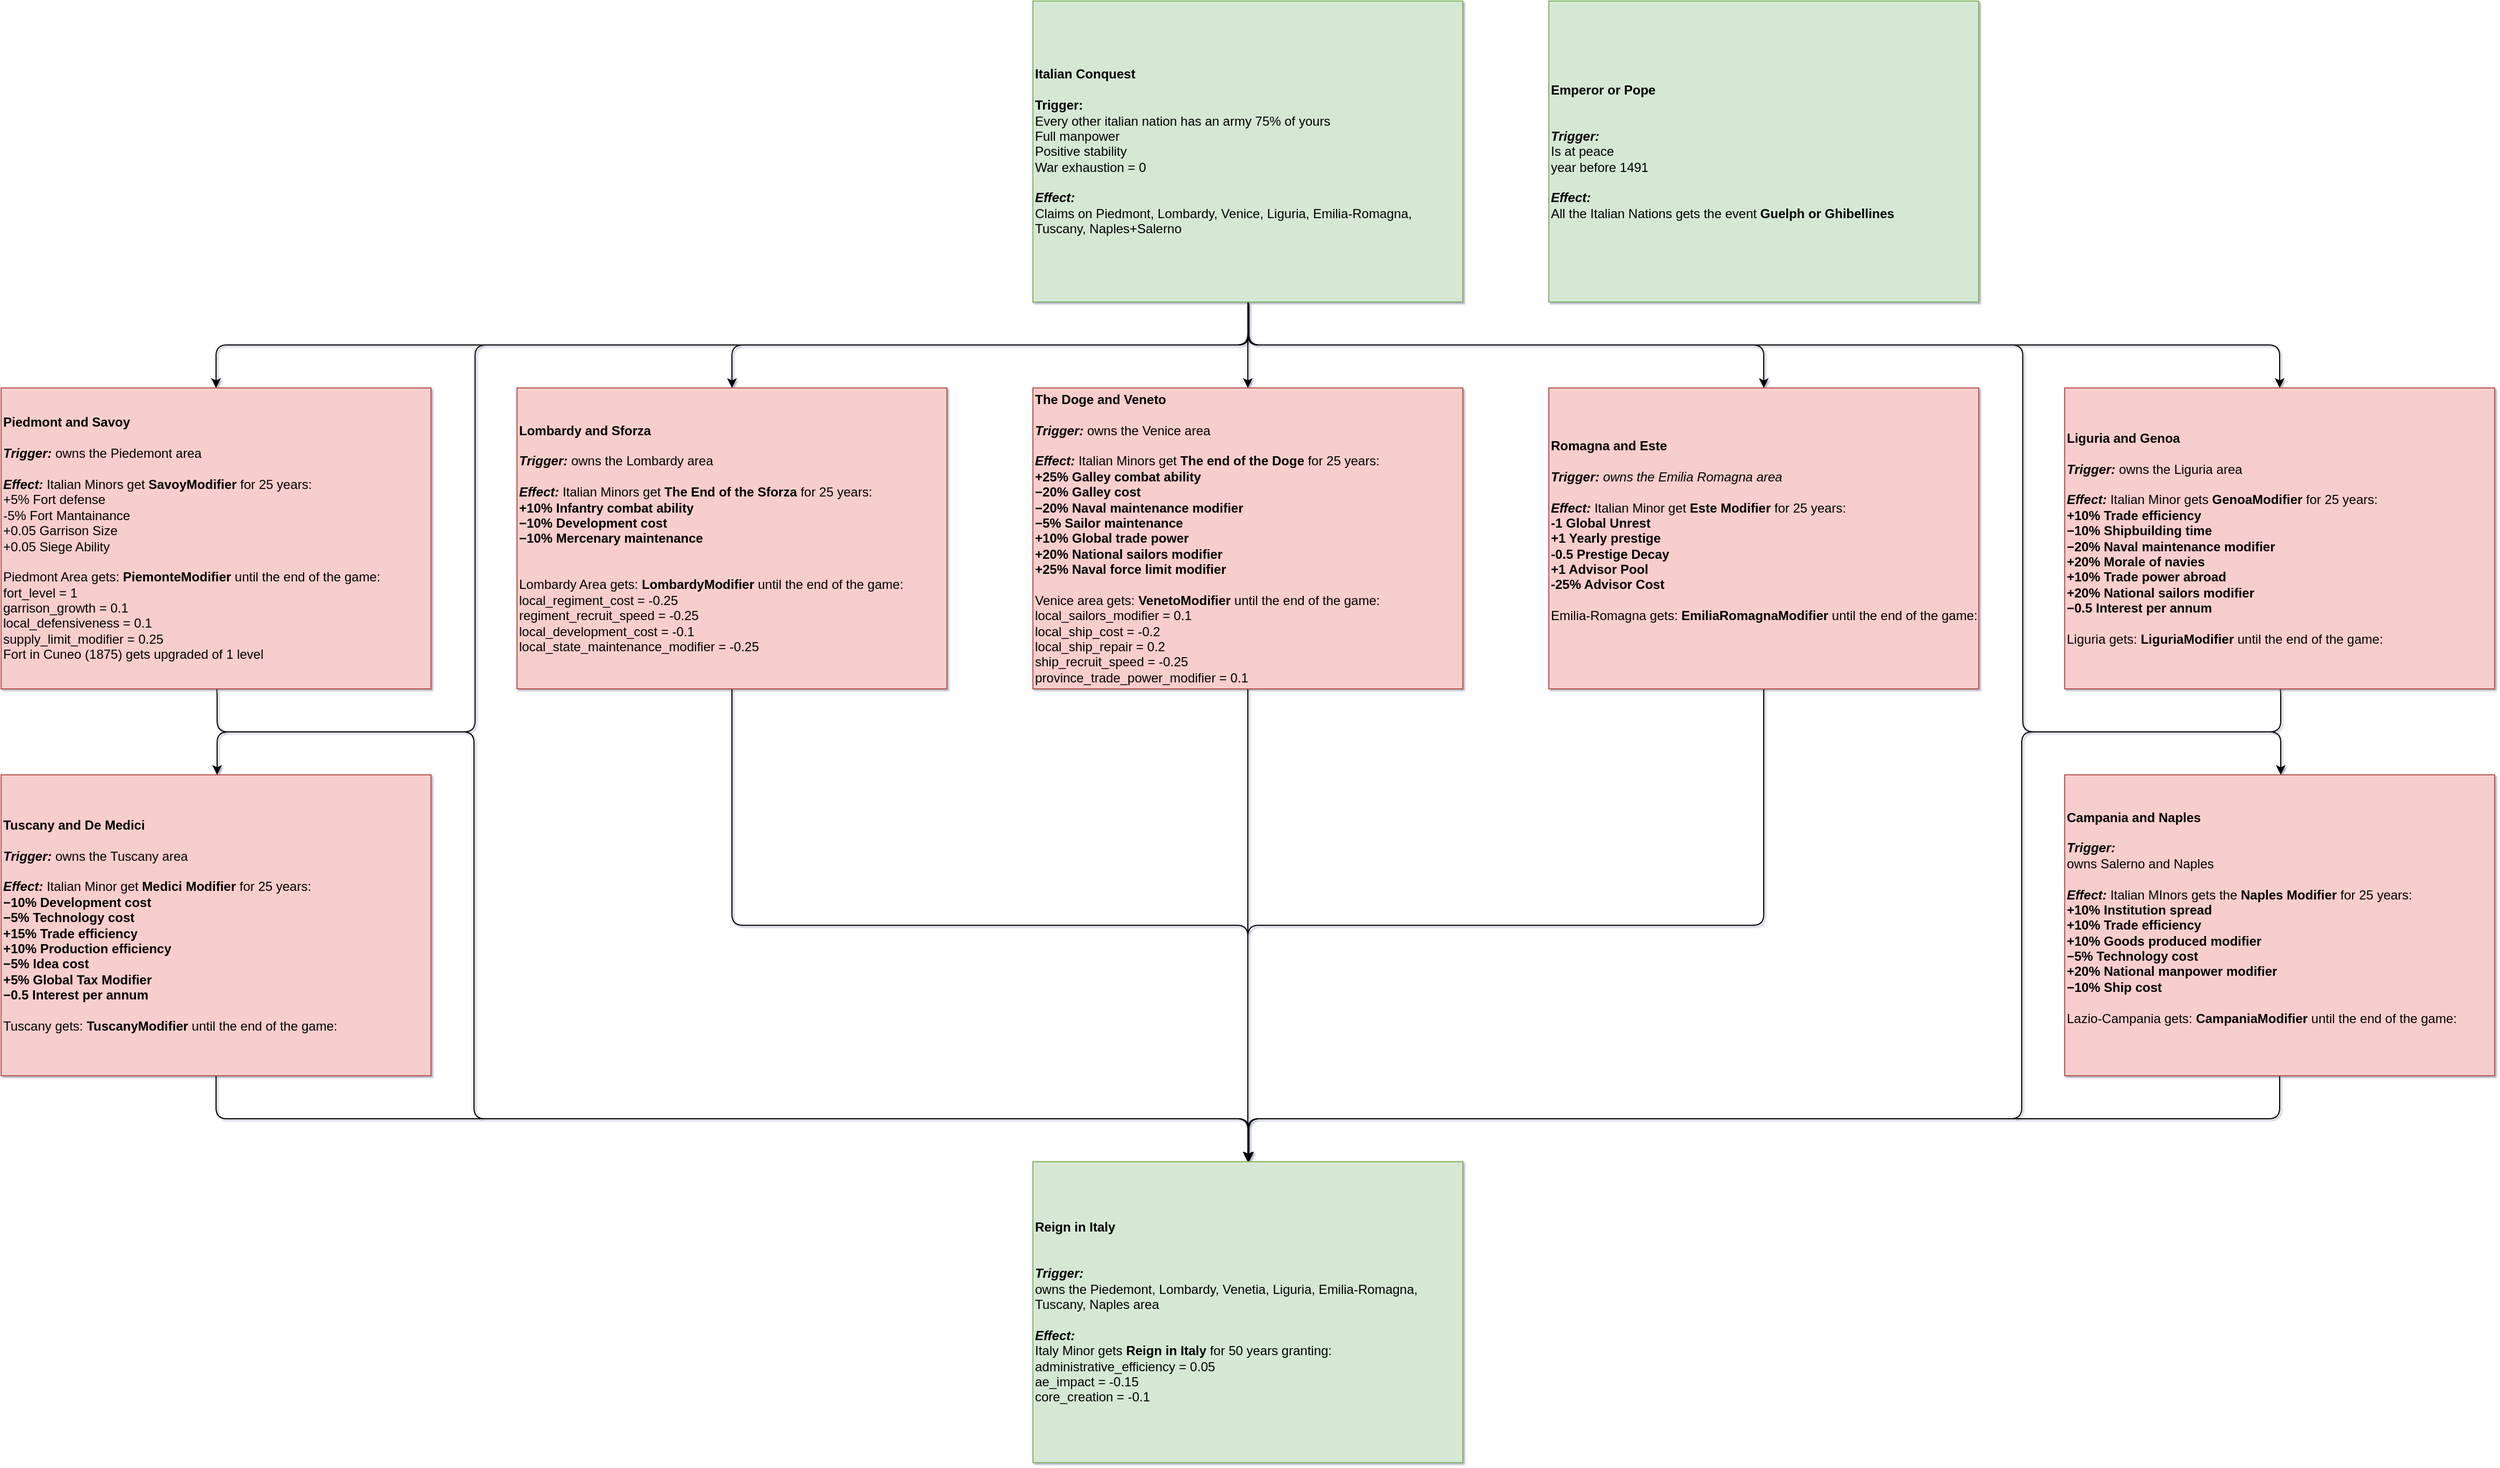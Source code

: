 <mxfile version="12.2.2" type="device" pages="2"><diagram id="kzSDAJDjx9IFy4JvHGh8" name="Missions"><mxGraphModel dx="1656" dy="944" grid="1" gridSize="10" guides="1" tooltips="1" connect="1" arrows="1" fold="1" page="1" pageScale="1" pageWidth="827" pageHeight="1169" math="0" shadow="1"><root><mxCell id="0"/><mxCell id="1" parent="0"/><mxCell id="5ixz_jZ468IJcfCnel48-17" style="edgeStyle=orthogonalEdgeStyle;orthogonalLoop=1;jettySize=auto;html=1;exitX=0.5;exitY=1;exitDx=0;exitDy=0;comic=0;startArrow=none;startFill=0;fillColor=#FF0000;strokeColor=#000000;rounded=1;" parent="1" source="h8s-hCxMcf2PMTDbwtCN-36" target="wZS7Q_uzc3c4S4Pi2nk3-1" edge="1"><mxGeometry relative="1" as="geometry"/></mxCell><mxCell id="h8s-hCxMcf2PMTDbwtCN-36" value="&lt;div style=&quot;font-size: 12px&quot;&gt;&lt;b style=&quot;font-size: 12px&quot;&gt;Lombardy and Sforza&lt;/b&gt;&lt;br style=&quot;font-size: 12px&quot;&gt;&lt;/div&gt;&lt;div style=&quot;font-size: 12px&quot;&gt;&lt;font style=&quot;font-size: 12px&quot;&gt;&lt;div style=&quot;font-size: 12px&quot;&gt;&lt;br&gt;&lt;/div&gt;&lt;/font&gt;&lt;/div&gt;&lt;div style=&quot;font-size: 12px&quot;&gt;&lt;font style=&quot;font-size: 12px&quot;&gt;&lt;b style=&quot;font-size: 12px&quot;&gt;&lt;i style=&quot;font-size: 12px&quot;&gt;Trigger:&amp;nbsp;&lt;/i&gt;&lt;/b&gt;&lt;/font&gt;&lt;span&gt;owns the Lombardy area&lt;/span&gt;&lt;/div&gt;&lt;div style=&quot;font-size: 12px&quot;&gt;&lt;font style=&quot;font-size: 12px&quot;&gt;&lt;br style=&quot;font-size: 12px&quot;&gt;&lt;/font&gt;&lt;/div&gt;&lt;font&gt;&lt;b style=&quot;font-size: 12px&quot;&gt;&lt;i style=&quot;font-size: 12px&quot;&gt;Effect:&amp;nbsp;&lt;/i&gt;&lt;/b&gt;&lt;span style=&quot;font-size: 12px&quot;&gt;Italian Minors get&amp;nbsp;&lt;/span&gt;&lt;b style=&quot;font-size: 12px&quot;&gt;The End of the Sforza&amp;nbsp;&lt;/b&gt;for 25 years:&lt;br&gt;&lt;div&gt;&lt;b&gt;+10% Infantry combat ability&lt;/b&gt;&lt;/div&gt;&lt;div&gt;&lt;div&gt;&lt;b&gt;−10% Development cost&lt;/b&gt;&lt;/div&gt;&lt;div&gt;&lt;b&gt;−10% Mercenary maintenance&lt;/b&gt;&lt;/div&gt;&lt;/div&gt;&lt;div&gt;&lt;br&gt;&lt;/div&gt;&lt;div&gt;&lt;b&gt;&lt;br&gt;&lt;/b&gt;&lt;/div&gt;&lt;div&gt;&lt;div&gt;Lombardy Area gets:&amp;nbsp;&lt;b&gt;LombardyModifier&amp;nbsp;&lt;/b&gt;&lt;span&gt;until the end of the game:&lt;/span&gt;&lt;/div&gt;&lt;div&gt;&lt;div&gt;local_regiment_cost = -0.25&lt;/div&gt;&lt;div&gt;regiment_recruit_speed = -0.25&lt;/div&gt;&lt;div&gt;local_development_cost = -0.1&lt;/div&gt;&lt;/div&gt;&lt;/div&gt;&lt;div&gt;local_state_maintenance_modifier = -0.25&lt;br&gt;&lt;/div&gt;&lt;/font&gt;" style="rounded=0;whiteSpace=wrap;html=1;align=left;fontSize=12;fillColor=#f8cecc;strokeColor=#b85450;" parent="1" vertex="1"><mxGeometry x="480" y="360" width="400" height="280" as="geometry"/></mxCell><mxCell id="w6SWjsJNd_PJqNKlExnE-12" value="" style="edgeStyle=orthogonalEdgeStyle;rounded=0;orthogonalLoop=1;jettySize=auto;html=1;" parent="1" edge="1"><mxGeometry relative="1" as="geometry"><mxPoint x="-1360" y="720.071" as="sourcePoint"/></mxGeometry></mxCell><mxCell id="w6SWjsJNd_PJqNKlExnE-16" value="" style="edgeStyle=orthogonalEdgeStyle;rounded=0;orthogonalLoop=1;jettySize=auto;html=1;" parent="1" edge="1"><mxGeometry relative="1" as="geometry"><mxPoint x="-1360" y="1120.071" as="sourcePoint"/></mxGeometry></mxCell><mxCell id="5ixz_jZ468IJcfCnel48-18" style="edgeStyle=orthogonalEdgeStyle;orthogonalLoop=1;jettySize=auto;html=1;exitX=0.5;exitY=1;exitDx=0;exitDy=0;comic=0;startArrow=none;startFill=0;fillColor=#FF0000;strokeColor=#000000;rounded=1;" parent="1" source="wZS7Q_uzc3c4S4Pi2nk3-8" target="wZS7Q_uzc3c4S4Pi2nk3-1" edge="1"><mxGeometry relative="1" as="geometry"/></mxCell><mxCell id="wZS7Q_uzc3c4S4Pi2nk3-8" value="&lt;b&gt;The Doge and Veneto&lt;br&gt;&lt;/b&gt;&lt;b&gt;&lt;i&gt;&lt;br&gt;Trigger:&amp;nbsp;&lt;/i&gt;&lt;/b&gt;&lt;span&gt;owns the Venice area&lt;/span&gt;&lt;b&gt;&lt;i&gt;&lt;br&gt;&lt;/i&gt;&lt;/b&gt;&lt;div&gt;&lt;br&gt;&lt;/div&gt;&lt;div style=&quot;font-size: 12px&quot;&gt;&lt;font style=&quot;font-size: 12px&quot;&gt;&lt;b style=&quot;font-size: 12px&quot;&gt;&lt;i style=&quot;font-size: 12px&quot;&gt;Effect:&amp;nbsp;&lt;/i&gt;&lt;/b&gt;&lt;/font&gt;&lt;span&gt;Italian Minors get&amp;nbsp;&lt;/span&gt;&lt;b&gt;The end of the Doge &lt;/b&gt;&lt;span&gt;for 25 years:&lt;/span&gt;&lt;/div&gt;&lt;div&gt;&lt;font&gt;&lt;div style=&quot;font-size: 12px&quot;&gt;&lt;b&gt;+25% Galley combat ability&lt;/b&gt;&lt;br&gt;&lt;/div&gt;&lt;div&gt;&lt;div&gt;&lt;b&gt;−20% Galley cost&lt;/b&gt;&lt;/div&gt;&lt;div&gt;&lt;div&gt;&lt;b&gt;−20% Naval maintenance modifier&lt;/b&gt;&lt;/div&gt;&lt;div&gt;&lt;b&gt;−5% Sailor maintenance&lt;/b&gt;&lt;/div&gt;&lt;/div&gt;&lt;div&gt;&lt;div&gt;&lt;b&gt;+10% Global trade power&lt;br&gt;&lt;/b&gt;&lt;/div&gt;&lt;div&gt;&lt;div&gt;&lt;b&gt;+20% National sailors modifier&lt;/b&gt;&lt;/div&gt;&lt;div&gt;&lt;b&gt;+25% Naval force limit modifier&lt;/b&gt;&lt;/div&gt;&lt;/div&gt;&lt;/div&gt;&lt;/div&gt;&lt;div&gt;&lt;br&gt;&lt;/div&gt;&lt;div&gt;Venice area gets:&amp;nbsp;&lt;b&gt;VenetoModifier&lt;/b&gt;&lt;span&gt;&amp;nbsp;until the end of the game:&lt;/span&gt;&lt;/div&gt;&lt;div&gt;&lt;div&gt;local_sailors_modifier = 0.1&lt;/div&gt;&lt;div&gt;local_ship_cost = -0.2&lt;/div&gt;&lt;div&gt;local_ship_repair = 0.2&lt;/div&gt;&lt;div&gt;ship_recruit_speed = -0.25&lt;/div&gt;&lt;div&gt;province_trade_power_modifier = 0.1&lt;/div&gt;&lt;/div&gt;&lt;/font&gt;&lt;/div&gt;" style="rounded=0;whiteSpace=wrap;html=1;align=left;fontSize=12;fillColor=#f8cecc;strokeColor=#b85450;" parent="1" vertex="1"><mxGeometry x="960" y="360" width="400" height="280" as="geometry"/></mxCell><mxCell id="5ixz_jZ468IJcfCnel48-19" style="edgeStyle=orthogonalEdgeStyle;orthogonalLoop=1;jettySize=auto;html=1;exitX=0.5;exitY=1;exitDx=0;exitDy=0;comic=0;startArrow=none;startFill=0;fillColor=#FF0000;strokeColor=#000000;rounded=1;" parent="1" source="Hifq5IkfQWLHuLUF-LU--6" target="wZS7Q_uzc3c4S4Pi2nk3-1" edge="1"><mxGeometry relative="1" as="geometry"/></mxCell><mxCell id="Hifq5IkfQWLHuLUF-LU--6" value="&lt;div&gt;&lt;b&gt;Romagna and Este&lt;/b&gt;&lt;/div&gt;&lt;div&gt;&lt;b&gt;&lt;i&gt;&lt;br&gt;&lt;/i&gt;&lt;/b&gt;&lt;/div&gt;&lt;i style=&quot;font-weight: bold&quot;&gt;&lt;div&gt;&lt;i&gt;Trigger:&amp;nbsp;&lt;/i&gt;&lt;span style=&quot;font-weight: normal&quot;&gt;owns the Emilia Romagna area&lt;/span&gt;&lt;/div&gt;&lt;/i&gt;&lt;div&gt;&lt;br&gt;&lt;/div&gt;&lt;div style=&quot;font-size: 12px&quot;&gt;&lt;font style=&quot;font-size: 12px&quot;&gt;&lt;b style=&quot;font-size: 12px&quot;&gt;&lt;i style=&quot;font-size: 12px&quot;&gt;Effect:&amp;nbsp;&lt;/i&gt;&lt;/b&gt;&lt;/font&gt;&lt;span&gt;Italian Minor get &lt;/span&gt;&lt;b&gt;Este Modifier&lt;/b&gt;&lt;span&gt;&amp;nbsp;for 25 years:&lt;/span&gt;&lt;/div&gt;&lt;div style=&quot;font-size: 12px&quot;&gt;&lt;div&gt;&lt;b&gt;-1 Global Unrest&lt;/b&gt;&lt;/div&gt;&lt;div&gt;&lt;b&gt;+1 Yearly prestige&lt;/b&gt;&lt;br&gt;&lt;/div&gt;&lt;div&gt;&lt;b&gt;-0.5 Prestige Decay&lt;/b&gt;&lt;/div&gt;&lt;div&gt;&lt;b&gt;+1 Advisor Pool&lt;/b&gt;&lt;/div&gt;&lt;div&gt;&lt;b&gt;-25% Advisor Cost&lt;/b&gt;&lt;/div&gt;&lt;div&gt;&lt;b&gt;&lt;br&gt;&lt;/b&gt;&lt;/div&gt;&lt;div&gt;Emilia-Romagna gets:&amp;nbsp;&lt;b&gt;EmiliaRomagnaModifier&lt;/b&gt;&lt;span&gt;&amp;nbsp;until the end of the game:&lt;/span&gt;&lt;/div&gt;&lt;div&gt;&lt;br&gt;&lt;/div&gt;&lt;/div&gt;" style="rounded=0;whiteSpace=wrap;html=1;align=left;fontSize=12;fillColor=#f8cecc;strokeColor=#b85450;" parent="1" vertex="1"><mxGeometry x="1440" y="360" width="400" height="280" as="geometry"/></mxCell><mxCell id="5ixz_jZ468IJcfCnel48-20" style="edgeStyle=orthogonalEdgeStyle;orthogonalLoop=1;jettySize=auto;html=1;exitX=0.5;exitY=1;exitDx=0;exitDy=0;comic=0;startArrow=none;startFill=0;fillColor=#FF0000;strokeColor=#000000;rounded=1;" parent="1" source="uEz5_Wy8NnW6_NstohDP-1" target="wZS7Q_uzc3c4S4Pi2nk3-1" edge="1"><mxGeometry relative="1" as="geometry"><Array as="points"><mxPoint x="2121" y="640"/><mxPoint x="2121" y="680"/><mxPoint x="1880" y="680"/><mxPoint x="1880" y="1040"/><mxPoint x="1161" y="1040"/></Array></mxGeometry></mxCell><mxCell id="uEz5_Wy8NnW6_NstohDP-1" value="&lt;b&gt;Liguria and Genoa&lt;br&gt;&lt;br&gt;&lt;/b&gt;&lt;div style=&quot;font-size: 12px&quot;&gt;&lt;font style=&quot;font-size: 12px&quot;&gt;&lt;b style=&quot;font-size: 12px&quot;&gt;&lt;i style=&quot;font-size: 12px&quot;&gt;Trigger:&amp;nbsp;&lt;/i&gt;&lt;/b&gt;&lt;/font&gt;&lt;span&gt;owns the Liguria area&lt;/span&gt;&lt;/div&gt;&lt;div&gt;&lt;br&gt;&lt;/div&gt;&lt;div style=&quot;font-size: 12px&quot;&gt;&lt;font style=&quot;font-size: 12px&quot;&gt;&lt;b style=&quot;font-size: 12px&quot;&gt;&lt;i style=&quot;font-size: 12px&quot;&gt;Effect:&amp;nbsp;&lt;/i&gt;&lt;/b&gt;&lt;/font&gt;&lt;span&gt;Italian Minor gets &lt;/span&gt;&lt;b&gt;GenoaModifier&lt;/b&gt;&lt;span&gt;&amp;nbsp;for 25 years:&lt;/span&gt;&lt;/div&gt;&lt;div style=&quot;font-size: 12px&quot;&gt;&lt;div&gt;&lt;b&gt;+10% Trade efficiency&lt;/b&gt;&lt;/div&gt;&lt;div&gt;&lt;div&gt;&lt;b&gt;−10% Shipbuilding time&lt;/b&gt;&lt;/div&gt;&lt;div&gt;&lt;b&gt;−20% Naval maintenance modifier&lt;/b&gt;&lt;/div&gt;&lt;/div&gt;&lt;div&gt;&lt;div&gt;&lt;b&gt;+20% Morale of navies&lt;/b&gt;&lt;/div&gt;&lt;div&gt;&lt;b&gt;+10% Trade power abroad&lt;/b&gt;&lt;/div&gt;&lt;div&gt;&lt;b&gt;+20% National sailors modifier&lt;/b&gt;&lt;/div&gt;&lt;/div&gt;&lt;div&gt;&lt;b&gt;−0.5 Interest per annum&lt;/b&gt;&lt;/div&gt;&lt;div&gt;&lt;b&gt;&lt;br&gt;&lt;/b&gt;&lt;/div&gt;&lt;div&gt;Liguria gets:&amp;nbsp;&lt;b&gt;LiguriaModifier&lt;/b&gt;&lt;span&gt;&amp;nbsp;until the end of the game:&lt;/span&gt;&lt;/div&gt;&lt;/div&gt;" style="rounded=0;whiteSpace=wrap;html=1;align=left;fontSize=12;fillColor=#f8cecc;strokeColor=#b85450;" parent="1" vertex="1"><mxGeometry x="1920" y="360" width="400" height="280" as="geometry"/></mxCell><mxCell id="5ixz_jZ468IJcfCnel48-9" style="edgeStyle=orthogonalEdgeStyle;orthogonalLoop=1;jettySize=auto;html=1;exitX=0.5;exitY=1;exitDx=0;exitDy=0;comic=0;startArrow=none;startFill=0;fillColor=#FF0000;strokeColor=#000000;rounded=1;" parent="1" source="5ixz_jZ468IJcfCnel48-5" target="wZS7Q_uzc3c4S4Pi2nk3-1" edge="1"><mxGeometry relative="1" as="geometry"/></mxCell><mxCell id="5ixz_jZ468IJcfCnel48-5" value="&lt;b&gt;Campania and Naples&lt;br&gt;&lt;/b&gt;&lt;br&gt;&lt;div style=&quot;font-size: 12px&quot;&gt;&lt;b&gt;&lt;i&gt;Trigger:&amp;nbsp;&lt;/i&gt;&lt;/b&gt;&lt;br&gt;&lt;/div&gt;&lt;div style=&quot;font-size: 12px&quot;&gt;owns Salerno and Naples&lt;/div&gt;&lt;div&gt;&lt;br&gt;&lt;/div&gt;&lt;div style=&quot;font-size: 12px&quot;&gt;&lt;font style=&quot;font-size: 12px&quot;&gt;&lt;b style=&quot;font-size: 12px&quot;&gt;&lt;i style=&quot;font-size: 12px&quot;&gt;Effect:&amp;nbsp;&lt;/i&gt;&lt;/b&gt;&lt;/font&gt;&lt;span&gt;Italian MInors gets the &lt;/span&gt;&lt;b&gt;Naples Modifier &lt;/b&gt;&lt;span&gt;for 25 years:&lt;/span&gt;&lt;/div&gt;&lt;div&gt;&lt;font&gt;&lt;div style=&quot;font-weight: bold&quot;&gt;&lt;b&gt;+10% Institution spread&lt;/b&gt;&lt;/div&gt;&lt;div style=&quot;font-weight: bold&quot;&gt;+10% Trade efficiency&lt;/div&gt;&lt;div&gt;&lt;b&gt;&lt;span&gt;+10% Goods produced modifier&lt;/span&gt;&lt;br&gt;&lt;/b&gt;&lt;/div&gt;&lt;div&gt;&lt;b&gt;−5% Technology cost&lt;/b&gt;&lt;br&gt;&lt;/div&gt;&lt;div&gt;&lt;span style=&quot;font-weight: 700&quot;&gt;+20% National manpower modifier&lt;/span&gt;&lt;br&gt;&lt;/div&gt;&lt;div&gt;&lt;span style=&quot;font-weight: 700&quot;&gt;−10% Ship cost&lt;/span&gt;&lt;/div&gt;&lt;div style=&quot;font-weight: bold&quot;&gt;&lt;br&gt;&lt;/div&gt;&lt;/font&gt;&lt;/div&gt;&lt;div style=&quot;font-size: 12px&quot;&gt;Lazio-Campania gets:&amp;nbsp;&lt;b&gt;CampaniaModifier&lt;/b&gt;&lt;span&gt;&amp;nbsp;until the end of the game:&lt;/span&gt;&lt;/div&gt;&lt;div style=&quot;font-size: 12px&quot;&gt;&lt;br&gt;&lt;/div&gt;" style="rounded=0;whiteSpace=wrap;html=1;align=left;fontSize=12;fillColor=#f8cecc;strokeColor=#b85450;" parent="1" vertex="1"><mxGeometry x="1920" y="720" width="400" height="280" as="geometry"/></mxCell><mxCell id="5ixz_jZ468IJcfCnel48-21" style="edgeStyle=orthogonalEdgeStyle;orthogonalLoop=1;jettySize=auto;html=1;exitX=0.5;exitY=1;exitDx=0;exitDy=0;comic=0;startArrow=none;startFill=0;fillColor=#FF0000;strokeColor=#000000;rounded=1;" parent="1" source="Hifq5IkfQWLHuLUF-LU--1" target="wZS7Q_uzc3c4S4Pi2nk3-1" edge="1"><mxGeometry relative="1" as="geometry"><Array as="points"><mxPoint x="201" y="640"/><mxPoint x="201" y="680"/><mxPoint x="440" y="680"/><mxPoint x="440" y="1040"/><mxPoint x="1161" y="1040"/></Array></mxGeometry></mxCell><mxCell id="Hifq5IkfQWLHuLUF-LU--1" value="&lt;b style=&quot;font-size: 12px&quot;&gt;Piedmont and Savoy&lt;br style=&quot;font-size: 12px&quot;&gt;&lt;/b&gt;&lt;div style=&quot;font-size: 12px&quot;&gt;&lt;br&gt;&lt;/div&gt;&lt;div style=&quot;font-size: 12px&quot;&gt;&lt;font style=&quot;font-size: 12px&quot;&gt;&lt;b style=&quot;font-size: 12px&quot;&gt;&lt;i style=&quot;font-size: 12px&quot;&gt;Trigger:&amp;nbsp;&lt;/i&gt;&lt;/b&gt;&lt;/font&gt;&lt;span&gt;owns the Piedemont area&lt;/span&gt;&lt;/div&gt;&lt;div&gt;&lt;br&gt;&lt;/div&gt;&lt;div style=&quot;font-size: 12px&quot;&gt;&lt;font style=&quot;font-size: 12px&quot;&gt;&lt;b style=&quot;font-size: 12px&quot;&gt;&lt;i style=&quot;font-size: 12px&quot;&gt;Effect:&amp;nbsp;&lt;/i&gt;&lt;/b&gt;&lt;/font&gt;&lt;span&gt;Italian Minors get&lt;/span&gt;&lt;b&gt;&amp;nbsp;SavoyModifier&lt;/b&gt;&lt;span&gt; for 25 years:&lt;/span&gt;&lt;/div&gt;&lt;div&gt;&lt;div style=&quot;font-size: 12px&quot;&gt;+5% Fort defense&lt;br&gt;-5% Fort Mantainance&lt;/div&gt;&lt;div style=&quot;font-size: 12px&quot;&gt;+0.05 Garrison Size&lt;/div&gt;&lt;div style=&quot;font-size: 12px&quot;&gt;+0.05 Siege Ability&lt;/div&gt;&lt;div style=&quot;font-size: 12px&quot;&gt;&lt;b&gt;&lt;br&gt;&lt;/b&gt;&lt;/div&gt;&lt;div style=&quot;font-size: 12px&quot;&gt;Piedmont Area gets:&amp;nbsp;&lt;b&gt;PiemonteModifier &lt;/b&gt;&lt;span&gt;until the end of the game:&lt;/span&gt;&lt;/div&gt;&lt;div&gt;&lt;div&gt;fort_level = 1&amp;nbsp;&lt;/div&gt;&lt;div&gt;garrison_growth = 0.1&lt;/div&gt;&lt;div&gt;local_defensiveness = 0.1&lt;/div&gt;&lt;div&gt;supply_limit_modifier = 0.25&lt;/div&gt;&lt;/div&gt;&lt;div style=&quot;font-size: 12px&quot;&gt;Fort in Cuneo (1875) gets upgraded of 1 level&lt;/div&gt;&lt;/div&gt;" style="rounded=0;whiteSpace=wrap;html=1;align=left;fontSize=12;fillColor=#f8cecc;strokeColor=#b85450;labelBorderColor=none;" parent="1" vertex="1"><mxGeometry y="360" width="400" height="280" as="geometry"/></mxCell><mxCell id="5ixz_jZ468IJcfCnel48-7" style="edgeStyle=orthogonalEdgeStyle;orthogonalLoop=1;jettySize=auto;html=1;exitX=0.5;exitY=1;exitDx=0;exitDy=0;comic=0;startArrow=none;startFill=0;fillColor=#FF0000;strokeColor=#000000;rounded=1;" parent="1" source="qPmOHIH1bKVGM6QNh14A-26" target="wZS7Q_uzc3c4S4Pi2nk3-1" edge="1"><mxGeometry relative="1" as="geometry"/></mxCell><mxCell id="qPmOHIH1bKVGM6QNh14A-26" value="&lt;b&gt;Tuscany and De Medici&lt;br&gt;&lt;br&gt;&lt;/b&gt;&lt;div style=&quot;font-size: 12px&quot;&gt;&lt;font style=&quot;font-size: 12px&quot;&gt;&lt;b style=&quot;font-size: 12px&quot;&gt;&lt;i style=&quot;font-size: 12px&quot;&gt;Trigger:&amp;nbsp;&lt;/i&gt;&lt;/b&gt;&lt;/font&gt;&lt;span&gt;owns the Tuscany area&lt;/span&gt;&lt;/div&gt;&lt;div style=&quot;font-size: 12px&quot;&gt;&lt;br&gt;&lt;/div&gt;&lt;div style=&quot;font-size: 12px&quot;&gt;&lt;font style=&quot;font-size: 12px&quot;&gt;&lt;b style=&quot;font-size: 12px&quot;&gt;&lt;i style=&quot;font-size: 12px&quot;&gt;Effect:&amp;nbsp;&lt;/i&gt;&lt;/b&gt;&lt;/font&gt;&lt;span&gt;Italian Minor get &lt;/span&gt;&lt;b&gt;Medici Modifier &lt;/b&gt;&lt;span&gt;for 25 years:&lt;/span&gt;&lt;/div&gt;&lt;div style=&quot;font-size: 12px&quot;&gt;&lt;div&gt;&lt;b&gt;−10% Development cost&lt;/b&gt;&lt;/div&gt;&lt;div&gt;&lt;b&gt;−5% Technology cost&lt;/b&gt;&lt;b&gt;&lt;br&gt;&lt;/b&gt;&lt;/div&gt;&lt;div&gt;&lt;div&gt;&lt;b&gt;+15% Trade efficiency&lt;/b&gt;&lt;/div&gt;&lt;div&gt;&lt;b&gt;+10% Production efficiency&lt;/b&gt;&lt;/div&gt;&lt;/div&gt;&lt;div&gt;&lt;b&gt;−5% Idea cost&lt;/b&gt;&lt;/div&gt;&lt;div&gt;&lt;b&gt;+5% Global Tax Modifier&lt;/b&gt;&lt;/div&gt;&lt;div&gt;&lt;b&gt;−0.5 Interest per annum&lt;/b&gt;&lt;/div&gt;&lt;div&gt;&lt;b&gt;&lt;br&gt;&lt;/b&gt;&lt;/div&gt;&lt;div&gt;Tuscany gets: &lt;b&gt;T&lt;/b&gt;&lt;b&gt;uscanyModifier&lt;/b&gt;&lt;span&gt;&amp;nbsp;until the end of the game:&lt;/span&gt;&lt;/div&gt;&lt;/div&gt;" style="rounded=0;whiteSpace=wrap;html=1;align=left;fontSize=12;fillColor=#f8cecc;strokeColor=#b85450;" parent="1" vertex="1"><mxGeometry y="720" width="400" height="280" as="geometry"/></mxCell><mxCell id="yrQwM_ZOXLAgXuqmaFQ8-32" value="" style="edgeStyle=orthogonalEdgeStyle;orthogonalLoop=1;jettySize=auto;html=1;fontSize=12;rounded=0;" parent="1" edge="1"><mxGeometry relative="1" as="geometry"><mxPoint x="80" y="3520" as="sourcePoint"/></mxGeometry></mxCell><mxCell id="yrQwM_ZOXLAgXuqmaFQ8-34" value="" style="edgeStyle=orthogonalEdgeStyle;orthogonalLoop=1;jettySize=auto;html=1;fontSize=12;rounded=0;" parent="1" edge="1"><mxGeometry relative="1" as="geometry"><mxPoint x="-400" y="3520" as="sourcePoint"/></mxGeometry></mxCell><mxCell id="h8s-hCxMcf2PMTDbwtCN-22" value="" style="edgeStyle=orthogonalEdgeStyle;orthogonalLoop=1;jettySize=auto;html=1;fontSize=18;rounded=0;" parent="1" edge="1"><mxGeometry relative="1" as="geometry"><mxPoint x="-800" y="4240" as="sourcePoint"/></mxGeometry></mxCell><mxCell id="wZS7Q_uzc3c4S4Pi2nk3-1" value="&lt;div style=&quot;font-size: 12px&quot; align=&quot;left&quot;&gt;&lt;b&gt;Reign in Italy&lt;/b&gt;&lt;/div&gt;&lt;div style=&quot;font-size: 12px&quot; align=&quot;left&quot;&gt;&lt;br&gt;&lt;/div&gt;&lt;div style=&quot;font-size: 12px&quot; align=&quot;left&quot;&gt;&lt;font style=&quot;font-size: 12px&quot;&gt;&lt;br style=&quot;font-size: 12px&quot;&gt;&lt;/font&gt;&lt;/div&gt;&lt;div style=&quot;font-size: 12px&quot; align=&quot;left&quot;&gt;&lt;font style=&quot;font-size: 12px&quot;&gt;&lt;b style=&quot;font-size: 12px&quot;&gt;&lt;i style=&quot;font-size: 12px&quot;&gt;Trigger:&lt;/i&gt;&lt;/b&gt;&lt;/font&gt;&lt;/div&gt;&lt;div style=&quot;font-size: 12px&quot; align=&quot;left&quot;&gt;owns the Piedemont, Lombardy, Venetia, Liguria, Emilia-Romagna, Tuscany, Naples area&lt;/div&gt;&lt;div style=&quot;font-size: 12px&quot; align=&quot;left&quot;&gt;&lt;br&gt;&lt;/div&gt;&lt;div style=&quot;font-size: 12px&quot; align=&quot;left&quot;&gt;&lt;font style=&quot;font-size: 12px&quot;&gt;&lt;font style=&quot;font-size: 12px&quot;&gt;&lt;b style=&quot;font-size: 12px&quot;&gt;&lt;i style=&quot;font-size: 12px&quot;&gt;Effect:&lt;/i&gt;&lt;/b&gt;&lt;/font&gt;&lt;/font&gt;&lt;/div&gt;&lt;div style=&quot;font-size: 12px&quot; align=&quot;left&quot;&gt;Italy Minor gets&amp;nbsp;&lt;b&gt;Reign in Italy&lt;/b&gt;&amp;nbsp;for 50 years granting:&lt;/div&gt;&lt;div style=&quot;font-size: 12px&quot; align=&quot;left&quot;&gt;&lt;div align=&quot;left&quot;&gt;administrative_efficiency = 0.05&lt;/div&gt;&lt;div align=&quot;left&quot;&gt;ae_impact = -0.15&lt;/div&gt;&lt;div align=&quot;left&quot;&gt;core_creation = -0.1&lt;/div&gt;&lt;/div&gt;" style="rounded=0;whiteSpace=wrap;html=1;align=left;fontSize=12;fillColor=#d5e8d4;strokeColor=#82b366;" parent="1" vertex="1"><mxGeometry x="960" y="1080" width="400" height="280" as="geometry"/></mxCell><mxCell id="6qOq6SNpThmXidx5EdkV-1" value="&lt;div style=&quot;font-size: 12px&quot; align=&quot;left&quot;&gt;&lt;b&gt;Emperor or Pope&lt;/b&gt;&lt;/div&gt;&lt;div style=&quot;font-size: 12px&quot; align=&quot;left&quot;&gt;&lt;br&gt;&lt;/div&gt;&lt;div style=&quot;font-size: 12px&quot; align=&quot;left&quot;&gt;&lt;font style=&quot;font-size: 12px&quot;&gt;&lt;br style=&quot;font-size: 12px&quot;&gt;&lt;/font&gt;&lt;/div&gt;&lt;div style=&quot;font-size: 12px&quot; align=&quot;left&quot;&gt;&lt;font style=&quot;font-size: 12px&quot;&gt;&lt;b style=&quot;font-size: 12px&quot;&gt;&lt;i style=&quot;font-size: 12px&quot;&gt;Trigger:&lt;/i&gt;&lt;/b&gt;&lt;/font&gt;&lt;/div&gt;&lt;div style=&quot;font-size: 12px&quot; align=&quot;left&quot;&gt;Is at peace&lt;/div&gt;&lt;div style=&quot;font-size: 12px&quot; align=&quot;left&quot;&gt;year before 1491&lt;/div&gt;&lt;div style=&quot;font-size: 12px&quot; align=&quot;left&quot;&gt;&lt;br&gt;&lt;/div&gt;&lt;div style=&quot;font-size: 12px&quot; align=&quot;left&quot;&gt;&lt;font style=&quot;font-size: 12px&quot;&gt;&lt;font style=&quot;font-size: 12px&quot;&gt;&lt;b style=&quot;font-size: 12px&quot;&gt;&lt;i style=&quot;font-size: 12px&quot;&gt;Effect:&lt;/i&gt;&lt;/b&gt;&lt;/font&gt;&lt;/font&gt;&lt;/div&gt;&lt;div style=&quot;font-size: 12px&quot; align=&quot;left&quot;&gt;All the Italian Nations gets the event &lt;b&gt;Guelph or Ghibellines&lt;/b&gt;&lt;/div&gt;" style="rounded=0;whiteSpace=wrap;html=1;align=left;fontSize=12;fillColor=#d5e8d4;strokeColor=#82b366;" parent="1" vertex="1"><mxGeometry x="1440" width="400" height="280" as="geometry"/></mxCell><mxCell id="5ixz_jZ468IJcfCnel48-10" style="edgeStyle=orthogonalEdgeStyle;orthogonalLoop=1;jettySize=auto;html=1;exitX=0.5;exitY=1;exitDx=0;exitDy=0;comic=0;startArrow=none;startFill=0;fillColor=#FF0000;strokeColor=#000000;rounded=1;" parent="1" source="5ixz_jZ468IJcfCnel48-1" target="Hifq5IkfQWLHuLUF-LU--1" edge="1"><mxGeometry relative="1" as="geometry"/></mxCell><mxCell id="5ixz_jZ468IJcfCnel48-11" style="edgeStyle=orthogonalEdgeStyle;orthogonalLoop=1;jettySize=auto;html=1;exitX=0.5;exitY=1;exitDx=0;exitDy=0;comic=0;startArrow=none;startFill=0;fillColor=#FF0000;strokeColor=#000000;rounded=1;" parent="1" source="5ixz_jZ468IJcfCnel48-1" target="h8s-hCxMcf2PMTDbwtCN-36" edge="1"><mxGeometry relative="1" as="geometry"/></mxCell><mxCell id="5ixz_jZ468IJcfCnel48-12" style="edgeStyle=orthogonalEdgeStyle;orthogonalLoop=1;jettySize=auto;html=1;exitX=0.5;exitY=1;exitDx=0;exitDy=0;comic=0;startArrow=none;startFill=0;fillColor=#FF0000;strokeColor=#000000;rounded=1;" parent="1" source="5ixz_jZ468IJcfCnel48-1" target="wZS7Q_uzc3c4S4Pi2nk3-8" edge="1"><mxGeometry relative="1" as="geometry"/></mxCell><mxCell id="5ixz_jZ468IJcfCnel48-13" style="edgeStyle=orthogonalEdgeStyle;orthogonalLoop=1;jettySize=auto;html=1;exitX=0.5;exitY=1;exitDx=0;exitDy=0;comic=0;startArrow=none;startFill=0;fillColor=#FF0000;strokeColor=#000000;rounded=1;" parent="1" source="5ixz_jZ468IJcfCnel48-1" target="Hifq5IkfQWLHuLUF-LU--6" edge="1"><mxGeometry relative="1" as="geometry"/></mxCell><mxCell id="5ixz_jZ468IJcfCnel48-14" style="edgeStyle=orthogonalEdgeStyle;orthogonalLoop=1;jettySize=auto;html=1;exitX=0.5;exitY=1;exitDx=0;exitDy=0;comic=0;startArrow=none;startFill=0;fillColor=#FF0000;strokeColor=#000000;rounded=1;" parent="1" source="5ixz_jZ468IJcfCnel48-1" target="uEz5_Wy8NnW6_NstohDP-1" edge="1"><mxGeometry relative="1" as="geometry"/></mxCell><mxCell id="5ixz_jZ468IJcfCnel48-15" style="edgeStyle=orthogonalEdgeStyle;orthogonalLoop=1;jettySize=auto;html=1;exitX=0.5;exitY=1;exitDx=0;exitDy=0;comic=0;startArrow=none;startFill=0;fillColor=#FF0000;strokeColor=#000000;rounded=1;" parent="1" source="5ixz_jZ468IJcfCnel48-1" target="qPmOHIH1bKVGM6QNh14A-26" edge="1"><mxGeometry relative="1" as="geometry"><Array as="points"><mxPoint x="1161" y="320"/><mxPoint x="441" y="320"/><mxPoint x="441" y="680"/><mxPoint x="201" y="680"/></Array></mxGeometry></mxCell><mxCell id="5ixz_jZ468IJcfCnel48-16" style="edgeStyle=orthogonalEdgeStyle;orthogonalLoop=1;jettySize=auto;html=1;exitX=0.5;exitY=1;exitDx=0;exitDy=0;comic=0;startArrow=none;startFill=0;fillColor=#FF0000;strokeColor=#000000;rounded=1;" parent="1" source="5ixz_jZ468IJcfCnel48-1" target="5ixz_jZ468IJcfCnel48-5" edge="1"><mxGeometry relative="1" as="geometry"><Array as="points"><mxPoint x="1161" y="320"/><mxPoint x="1881" y="320"/><mxPoint x="1881" y="680"/><mxPoint x="2121" y="680"/></Array></mxGeometry></mxCell><mxCell id="5ixz_jZ468IJcfCnel48-1" value="&lt;div style=&quot;font-size: 12px&quot; align=&quot;left&quot;&gt;&lt;b&gt;Italian Conquest&lt;/b&gt;&lt;/div&gt;&lt;div style=&quot;font-size: 12px&quot; align=&quot;left&quot;&gt;&lt;br&gt;&lt;/div&gt;&lt;div style=&quot;font-size: 12px&quot; align=&quot;left&quot;&gt;&lt;b&gt;Trigger:&lt;/b&gt;&lt;/div&gt;&lt;div style=&quot;font-size: 12px&quot; align=&quot;left&quot;&gt;Every other italian nation has an army 75% of yours&lt;/div&gt;&lt;div style=&quot;font-size: 12px&quot; align=&quot;left&quot;&gt;Full manpower&lt;/div&gt;&lt;div style=&quot;font-size: 12px&quot; align=&quot;left&quot;&gt;Positive stability&lt;/div&gt;&lt;div style=&quot;font-size: 12px&quot; align=&quot;left&quot;&gt;War exhaustion = 0&lt;/div&gt;&lt;div style=&quot;font-size: 12px&quot; align=&quot;left&quot;&gt;&lt;br&gt;&lt;/div&gt;&lt;div style=&quot;font-size: 12px&quot; align=&quot;left&quot;&gt;&lt;font style=&quot;font-size: 12px&quot;&gt;&lt;font style=&quot;font-size: 12px&quot;&gt;&lt;b style=&quot;font-size: 12px&quot;&gt;&lt;i style=&quot;font-size: 12px&quot;&gt;Effect:&lt;/i&gt;&lt;/b&gt;&lt;/font&gt;&lt;/font&gt;&lt;/div&gt;&lt;div style=&quot;font-size: 12px&quot; align=&quot;left&quot;&gt;Claims on Piedmont, Lombardy, Venice, Liguria, Emilia-Romagna, Tuscany, Naples+Salerno&lt;/div&gt;" style="rounded=0;whiteSpace=wrap;html=1;align=left;fontSize=12;fillColor=#d5e8d4;strokeColor=#82b366;" parent="1" vertex="1"><mxGeometry x="960" width="400" height="280" as="geometry"/></mxCell></root></mxGraphModel></diagram><diagram id="N675xrV7b6EMC46rOcz5" name="Events"><mxGraphModel dx="1656" dy="944" grid="1" gridSize="10" guides="1" tooltips="1" connect="1" arrows="1" fold="1" page="1" pageScale="1" pageWidth="827" pageHeight="1169" math="0" shadow="0"><root><mxCell id="93s7iJLE674wcdPTdVBy-0"/><mxCell id="93s7iJLE674wcdPTdVBy-1" parent="93s7iJLE674wcdPTdVBy-0"/><mxCell id="1iGMUOrH9G11oaIciLcj-8" value="" style="edgeStyle=orthogonalEdgeStyle;rounded=1;orthogonalLoop=1;jettySize=auto;html=1;" parent="93s7iJLE674wcdPTdVBy-1" source="1iGMUOrH9G11oaIciLcj-0" target="1iGMUOrH9G11oaIciLcj-7" edge="1"><mxGeometry relative="1" as="geometry"/></mxCell><mxCell id="1iGMUOrH9G11oaIciLcj-9" value="" style="edgeStyle=orthogonalEdgeStyle;rounded=1;orthogonalLoop=1;jettySize=auto;html=1;" parent="93s7iJLE674wcdPTdVBy-1" source="1iGMUOrH9G11oaIciLcj-0" target="1iGMUOrH9G11oaIciLcj-5" edge="1"><mxGeometry relative="1" as="geometry"/></mxCell><mxCell id="1iGMUOrH9G11oaIciLcj-0" value="&lt;div style=&quot;font-size: 12px&quot; align=&quot;left&quot;&gt;&lt;b&gt;Guelph and Ghibellines&lt;/b&gt;&lt;/div&gt;&lt;div style=&quot;font-size: 12px&quot; align=&quot;left&quot;&gt;&lt;br&gt;&lt;/div&gt;&lt;div style=&quot;font-size: 12px&quot; align=&quot;left&quot;&gt;&lt;b&gt;mtth:&lt;/b&gt;&lt;/div&gt;&lt;div style=&quot;font-size: 12px&quot; align=&quot;left&quot;&gt;&lt;br&gt;&lt;/div&gt;&lt;div style=&quot;font-size: 12px&quot; align=&quot;left&quot;&gt;&lt;br&gt;&lt;/div&gt;&lt;div style=&quot;font-size: 12px&quot; align=&quot;left&quot;&gt;&lt;font style=&quot;font-size: 12px&quot;&gt;&lt;font style=&quot;font-size: 12px&quot;&gt;&lt;b style=&quot;font-size: 12px&quot;&gt;&lt;span style=&quot;font-size: 12px&quot;&gt;Option 1: The Pope must guides us in this life&lt;/span&gt;&lt;/b&gt;&lt;/font&gt;&lt;/font&gt;&lt;/div&gt;&lt;div style=&quot;font-size: 12px&quot; align=&quot;left&quot;&gt;Adds the Papal State as historical friend&lt;/div&gt;&lt;div style=&quot;font-size: 12px&quot; align=&quot;left&quot;&gt;+125 relation PAP (mutual)&lt;/div&gt;&lt;div style=&quot;font-size: 12px&quot; align=&quot;left&quot;&gt;+50 relation with all the Guelph Nations&lt;/div&gt;&lt;div style=&quot;font-size: 12px&quot; align=&quot;left&quot;&gt;&lt;i&gt;event: Guelph&lt;/i&gt;&lt;/div&gt;&lt;div style=&quot;font-size: 12px&quot; align=&quot;left&quot;&gt;&lt;br&gt;&lt;/div&gt;&lt;div style=&quot;font-size: 12px&quot; align=&quot;left&quot;&gt;&lt;b&gt;Option 2: The Emperor is the sole one to reign&lt;/b&gt;&lt;br&gt;&lt;/div&gt;&lt;div style=&quot;font-size: 12px&quot; align=&quot;left&quot;&gt;&lt;div align=&quot;left&quot;&gt;Adds the current Emperor as historical friend&lt;/div&gt;&lt;div align=&quot;left&quot;&gt;+125 relation the current Emperor (mutual)&lt;/div&gt;&lt;div align=&quot;left&quot;&gt;+50 relation with all the Ghibellines Nations&lt;/div&gt;&lt;div align=&quot;left&quot;&gt;&lt;i&gt;event: Ghibellines&lt;/i&gt;&lt;/div&gt;&lt;/div&gt;" style="rounded=0;whiteSpace=wrap;html=1;align=left;fontSize=12;fillColor=#f5f5f5;strokeColor=#666666;fontColor=#333333;" parent="93s7iJLE674wcdPTdVBy-1" vertex="1"><mxGeometry width="400" height="280" as="geometry"/></mxCell><mxCell id="1Mpa-FRA9NKkGAzM__vw-5" style="edgeStyle=orthogonalEdgeStyle;rounded=1;orthogonalLoop=1;jettySize=auto;html=1;exitX=0.5;exitY=1;exitDx=0;exitDy=0;" parent="93s7iJLE674wcdPTdVBy-1" source="1iGMUOrH9G11oaIciLcj-7" target="1Mpa-FRA9NKkGAzM__vw-3" edge="1"><mxGeometry relative="1" as="geometry"/></mxCell><mxCell id="1iGMUOrH9G11oaIciLcj-7" value="&lt;div style=&quot;font-size: 12px&quot; align=&quot;left&quot;&gt;&lt;b&gt;Ghibellines&lt;/b&gt;&lt;/div&gt;&lt;div style=&quot;font-size: 12px&quot; align=&quot;left&quot;&gt;&lt;br&gt;&lt;/div&gt;&lt;div style=&quot;font-size: 12px&quot; align=&quot;left&quot;&gt;&lt;b&gt;mtth:&lt;/b&gt;&lt;/div&gt;&lt;div style=&quot;font-size: 12px&quot; align=&quot;left&quot;&gt;3 months&lt;br&gt;&lt;/div&gt;&lt;div style=&quot;font-size: 12px&quot; align=&quot;left&quot;&gt;&lt;br&gt;&lt;/div&gt;&lt;div style=&quot;font-size: 12px&quot; align=&quot;left&quot;&gt;&lt;font style=&quot;font-size: 12px&quot;&gt;&lt;font style=&quot;font-size: 12px&quot;&gt;&lt;b style=&quot;font-size: 12px&quot;&gt;&lt;span style=&quot;font-size: 12px&quot;&gt;Option 1:&lt;/span&gt;&lt;/b&gt;&lt;/font&gt;&lt;/font&gt;&lt;/div&gt;&lt;div style=&quot;font-size: 12px&quot; align=&quot;left&quot;&gt;&lt;div align=&quot;left&quot;&gt;IF Government Expanded is active: Enable Tier 2 Guelph decision if not grant a modifier giving the same effects&lt;br&gt;&lt;/div&gt;&lt;div align=&quot;left&quot;&gt;-125 relation with PAP&lt;/div&gt;&lt;div align=&quot;left&quot;&gt;-50 relation with all the Ghibelline Nations&lt;/div&gt;&lt;/div&gt;&lt;div style=&quot;font-size: 12px&quot; align=&quot;left&quot;&gt;&lt;br&gt;&lt;/div&gt;&lt;div style=&quot;font-size: 12px&quot; align=&quot;left&quot;&gt;&lt;br&gt;&lt;/div&gt;&lt;div style=&quot;font-size: 12px&quot; align=&quot;left&quot;&gt;All your lands are added to the Empire (if not already in) and won't be removed by the Shadow Kingdom&lt;br&gt;&lt;/div&gt;&lt;div style=&quot;font-size: 12px&quot; align=&quot;left&quot;&gt;&lt;br&gt;&lt;/div&gt;&lt;div style=&quot;font-size: 12px&quot; align=&quot;left&quot;&gt;&lt;i&gt;event: War with the Guelphs&lt;/i&gt;&lt;br&gt;&lt;/div&gt;" style="rounded=0;whiteSpace=wrap;html=1;align=left;fontSize=12;fillColor=#f5f5f5;strokeColor=#666666;fontColor=#333333;" parent="93s7iJLE674wcdPTdVBy-1" vertex="1"><mxGeometry y="360" width="400" height="280" as="geometry"/></mxCell><mxCell id="1Mpa-FRA9NKkGAzM__vw-2" value="" style="edgeStyle=orthogonalEdgeStyle;rounded=1;orthogonalLoop=1;jettySize=auto;html=1;" parent="93s7iJLE674wcdPTdVBy-1" source="1iGMUOrH9G11oaIciLcj-5" target="1Mpa-FRA9NKkGAzM__vw-1" edge="1"><mxGeometry relative="1" as="geometry"/></mxCell><mxCell id="1iGMUOrH9G11oaIciLcj-5" value="&lt;div style=&quot;font-size: 12px&quot; align=&quot;left&quot;&gt;&lt;b&gt;Guelph&lt;/b&gt;&lt;/div&gt;&lt;div style=&quot;font-size: 12px&quot; align=&quot;left&quot;&gt;&lt;br&gt;&lt;/div&gt;&lt;div style=&quot;font-size: 12px&quot; align=&quot;left&quot;&gt;&lt;b&gt;mtth:&lt;/b&gt;&lt;/div&gt;&lt;div style=&quot;font-size: 12px&quot; align=&quot;left&quot;&gt;3 months&lt;/div&gt;&lt;div style=&quot;font-size: 12px&quot; align=&quot;left&quot;&gt;&lt;br&gt;&lt;/div&gt;&lt;div style=&quot;font-size: 12px&quot; align=&quot;left&quot;&gt;&lt;font style=&quot;font-size: 12px&quot;&gt;&lt;font style=&quot;font-size: 12px&quot;&gt;&lt;b style=&quot;font-size: 12px&quot;&gt;&lt;span style=&quot;font-size: 12px&quot;&gt;Option 1:&lt;/span&gt;&lt;/b&gt;&lt;/font&gt;&lt;/font&gt;&lt;/div&gt;&lt;div style=&quot;font-size: 12px&quot; align=&quot;left&quot;&gt;&lt;div align=&quot;left&quot;&gt;IF Government Expanded is active: Enable Tier 2 Guelph decision if not grant a modifier giving the same effects&lt;/div&gt;&lt;div align=&quot;left&quot;&gt;&lt;br&gt;&lt;/div&gt;&lt;div align=&quot;left&quot;&gt;-125 relation with the current Emperor&lt;/div&gt;&lt;div align=&quot;left&quot;&gt;-50 relation with all the Ghibelline Nations&lt;/div&gt;&lt;div align=&quot;left&quot;&gt;&lt;br&gt;&lt;/div&gt;&lt;div align=&quot;left&quot;&gt;All your lands are removed from the Empire (if still in)&lt;/div&gt;&lt;div align=&quot;left&quot;&gt;&lt;br&gt;&lt;/div&gt;&lt;div align=&quot;left&quot;&gt;&lt;i&gt;event: War with the Ghibellines&lt;/i&gt;&lt;/div&gt;&lt;/div&gt;" style="rounded=0;whiteSpace=wrap;html=1;align=left;fontSize=12;fillColor=#f5f5f5;strokeColor=#666666;fontColor=#333333;" parent="93s7iJLE674wcdPTdVBy-1" vertex="1"><mxGeometry x="480" width="400" height="280" as="geometry"/></mxCell><mxCell id="nsOTl4HPvLvCSfarZmFC-3" value="" style="edgeStyle=orthogonalEdgeStyle;rounded=1;orthogonalLoop=1;jettySize=auto;html=1;" parent="93s7iJLE674wcdPTdVBy-1" source="1Mpa-FRA9NKkGAzM__vw-1" target="nsOTl4HPvLvCSfarZmFC-2" edge="1"><mxGeometry relative="1" as="geometry"/></mxCell><mxCell id="1Mpa-FRA9NKkGAzM__vw-1" value="&lt;div style=&quot;font-size: 12px&quot; align=&quot;left&quot;&gt;&lt;b&gt;War with the Ghibellines&lt;/b&gt;&lt;/div&gt;&lt;div style=&quot;font-size: 12px&quot; align=&quot;left&quot;&gt;&lt;br&gt;&lt;/div&gt;&lt;div style=&quot;font-size: 12px&quot; align=&quot;left&quot;&gt;&lt;b&gt;mtth:&lt;/b&gt;&lt;/div&gt;&lt;div style=&quot;font-size: 12px&quot; align=&quot;left&quot;&gt;3 months&lt;/div&gt;&lt;div style=&quot;font-size: 12px&quot; align=&quot;left&quot;&gt;&lt;br&gt;&lt;/div&gt;&lt;div style=&quot;font-size: 12px&quot; align=&quot;left&quot;&gt;&lt;font style=&quot;font-size: 12px&quot;&gt;&lt;font style=&quot;font-size: 12px&quot;&gt;&lt;b style=&quot;font-size: 12px&quot;&gt;&lt;span style=&quot;font-size: 12px&quot;&gt;Option 1:&lt;/span&gt;&lt;/b&gt;&lt;/font&gt;&lt;/font&gt;&lt;/div&gt;&lt;div style=&quot;font-size: 12px&quot; align=&quot;left&quot;&gt;&lt;div align=&quot;left&quot;&gt;&lt;br&gt;&lt;/div&gt;&lt;/div&gt;" style="rounded=0;whiteSpace=wrap;html=1;align=left;fontSize=12;fillColor=#f5f5f5;strokeColor=#666666;fontColor=#333333;" parent="93s7iJLE674wcdPTdVBy-1" vertex="1"><mxGeometry x="960" width="400" height="280" as="geometry"/></mxCell><mxCell id="nsOTl4HPvLvCSfarZmFC-7" value="" style="edgeStyle=orthogonalEdgeStyle;rounded=1;orthogonalLoop=1;jettySize=auto;html=1;" parent="93s7iJLE674wcdPTdVBy-1" source="nsOTl4HPvLvCSfarZmFC-2" target="nsOTl4HPvLvCSfarZmFC-6" edge="1"><mxGeometry relative="1" as="geometry"/></mxCell><mxCell id="nsOTl4HPvLvCSfarZmFC-2" value="&lt;div style=&quot;font-size: 12px&quot; align=&quot;left&quot;&gt;&lt;b&gt;Victory for the Guelphs&lt;/b&gt;&lt;/div&gt;&lt;div style=&quot;font-size: 12px&quot; align=&quot;left&quot;&gt;&lt;br&gt;&lt;/div&gt;&lt;div style=&quot;font-size: 12px&quot; align=&quot;left&quot;&gt;&lt;b&gt;mtth:&lt;/b&gt;&lt;/div&gt;&lt;div style=&quot;font-size: 12px&quot; align=&quot;left&quot;&gt;3 months&lt;/div&gt;&lt;div style=&quot;font-size: 12px&quot; align=&quot;left&quot;&gt;&lt;br&gt;&lt;/div&gt;&lt;div style=&quot;font-size: 12px&quot; align=&quot;left&quot;&gt;&lt;font style=&quot;font-size: 12px&quot;&gt;&lt;font style=&quot;font-size: 12px&quot;&gt;&lt;b style=&quot;font-size: 12px&quot;&gt;&lt;span style=&quot;font-size: 12px&quot;&gt;Option 1:&lt;/span&gt;&lt;/b&gt;&lt;/font&gt;&lt;/font&gt;&lt;/div&gt;&lt;div style=&quot;font-size: 12px&quot; align=&quot;left&quot;&gt;&lt;div align=&quot;left&quot;&gt;&lt;br&gt;&lt;/div&gt;&lt;/div&gt;" style="rounded=0;whiteSpace=wrap;html=1;align=left;fontSize=12;fillColor=#f5f5f5;strokeColor=#666666;fontColor=#333333;" parent="93s7iJLE674wcdPTdVBy-1" vertex="1"><mxGeometry x="960" y="360" width="400" height="280" as="geometry"/></mxCell><mxCell id="nsOTl4HPvLvCSfarZmFC-6" value="&lt;div style=&quot;font-size: 12px&quot; align=&quot;left&quot;&gt;&lt;b&gt;Peace in Italy&lt;/b&gt;&lt;/div&gt;&lt;div style=&quot;font-size: 12px&quot; align=&quot;left&quot;&gt;&lt;br&gt;&lt;/div&gt;&lt;div style=&quot;font-size: 12px&quot; align=&quot;left&quot;&gt;&lt;b&gt;mtth:&lt;/b&gt;&lt;/div&gt;&lt;div style=&quot;font-size: 12px&quot; align=&quot;left&quot;&gt;3 months&lt;/div&gt;&lt;div style=&quot;font-size: 12px&quot; align=&quot;left&quot;&gt;&lt;br&gt;&lt;/div&gt;&lt;div style=&quot;font-size: 12px&quot; align=&quot;left&quot;&gt;&lt;font style=&quot;font-size: 12px&quot;&gt;&lt;font style=&quot;font-size: 12px&quot;&gt;&lt;b style=&quot;font-size: 12px&quot;&gt;&lt;span style=&quot;font-size: 12px&quot;&gt;Option 1:&lt;/span&gt;&lt;/b&gt;&lt;/font&gt;&lt;/font&gt;&lt;/div&gt;&lt;div style=&quot;font-size: 12px&quot; align=&quot;left&quot;&gt;&lt;div align=&quot;left&quot;&gt;&lt;br&gt;&lt;/div&gt;&lt;/div&gt;" style="rounded=0;whiteSpace=wrap;html=1;align=left;fontSize=12;fillColor=#f5f5f5;strokeColor=#666666;fontColor=#333333;" parent="93s7iJLE674wcdPTdVBy-1" vertex="1"><mxGeometry x="960" y="720" width="400" height="280" as="geometry"/></mxCell><mxCell id="WBC9SIyM_lb04eUCPF62-1" value="" style="edgeStyle=orthogonalEdgeStyle;rounded=1;orthogonalLoop=1;jettySize=auto;html=1;" edge="1" parent="93s7iJLE674wcdPTdVBy-1" source="nsOTl4HPvLvCSfarZmFC-0" target="WBC9SIyM_lb04eUCPF62-0"><mxGeometry relative="1" as="geometry"/></mxCell><mxCell id="nsOTl4HPvLvCSfarZmFC-0" value="&lt;div style=&quot;font-size: 12px&quot; align=&quot;left&quot;&gt;&lt;b&gt;The King of Italy &lt;/b&gt;for all the Italian Nations that are not the one holding Rome&lt;/div&gt;&lt;div style=&quot;font-size: 12px&quot; align=&quot;left&quot;&gt;&lt;br&gt;&lt;/div&gt;&lt;div style=&quot;font-size: 12px&quot; align=&quot;left&quot;&gt;&lt;b&gt;mtth:&lt;/b&gt;&lt;/div&gt;&lt;div style=&quot;font-size: 12px&quot; align=&quot;left&quot;&gt;1 months&lt;/div&gt;&lt;div style=&quot;font-size: 12px&quot; align=&quot;left&quot;&gt;&lt;br&gt;&lt;/div&gt;&lt;div style=&quot;font-size: 12px&quot; align=&quot;left&quot;&gt;&lt;font style=&quot;font-size: 12px&quot;&gt;&lt;font style=&quot;font-size: 12px&quot;&gt;&lt;b style=&quot;font-size: 12px&quot;&gt;&lt;span style=&quot;font-size: 12px&quot;&gt;Option 1: Rome is solely for the Pope&lt;/span&gt;&lt;/b&gt;&lt;/font&gt;&lt;/font&gt;&lt;/div&gt;&lt;div style=&quot;font-size: 12px&quot; align=&quot;left&quot;&gt;&lt;div align=&quot;left&quot;&gt;Joi coalition against Root led by the Pope&lt;/div&gt;&lt;div align=&quot;left&quot;&gt;&lt;b&gt;&lt;br&gt;&lt;/b&gt;&lt;/div&gt;&lt;div align=&quot;left&quot;&gt;&lt;b&gt;Option 2: We can allow for the new King of Italy&lt;/b&gt;&lt;/div&gt;&lt;div align=&quot;left&quot;&gt;dasdad&lt;/div&gt;&lt;div align=&quot;left&quot;&gt;&lt;b&gt;&lt;br&gt;&lt;/b&gt;&lt;/div&gt;&lt;div align=&quot;left&quot;&gt;&lt;b&gt;Option 3: We do not bother anymore about this&lt;/b&gt;&lt;/div&gt;&lt;div align=&quot;left&quot;&gt;dasdasd&lt;/div&gt;&lt;/div&gt;" style="rounded=0;whiteSpace=wrap;html=1;align=left;fontSize=12;fillColor=#f5f5f5;strokeColor=#666666;fontColor=#333333;" parent="93s7iJLE674wcdPTdVBy-1" vertex="1"><mxGeometry y="1080" width="400" height="280" as="geometry"/></mxCell><mxCell id="WBC9SIyM_lb04eUCPF62-9" style="edgeStyle=orthogonalEdgeStyle;rounded=1;orthogonalLoop=1;jettySize=auto;html=1;exitX=0.5;exitY=1;exitDx=0;exitDy=0;" edge="1" parent="93s7iJLE674wcdPTdVBy-1" source="WBC9SIyM_lb04eUCPF62-0" target="WBC9SIyM_lb04eUCPF62-2"><mxGeometry relative="1" as="geometry"/></mxCell><mxCell id="WBC9SIyM_lb04eUCPF62-10" style="edgeStyle=orthogonalEdgeStyle;rounded=1;orthogonalLoop=1;jettySize=auto;html=1;exitX=0.5;exitY=1;exitDx=0;exitDy=0;" edge="1" parent="93s7iJLE674wcdPTdVBy-1" source="WBC9SIyM_lb04eUCPF62-0" target="WBC9SIyM_lb04eUCPF62-6"><mxGeometry relative="1" as="geometry"/></mxCell><mxCell id="WBC9SIyM_lb04eUCPF62-11" style="edgeStyle=orthogonalEdgeStyle;rounded=1;orthogonalLoop=1;jettySize=auto;html=1;exitX=0.5;exitY=1;exitDx=0;exitDy=0;" edge="1" parent="93s7iJLE674wcdPTdVBy-1" source="WBC9SIyM_lb04eUCPF62-0" target="WBC9SIyM_lb04eUCPF62-4"><mxGeometry relative="1" as="geometry"/></mxCell><mxCell id="WBC9SIyM_lb04eUCPF62-0" value="&lt;div style=&quot;font-size: 12px&quot; align=&quot;left&quot;&gt;&lt;b&gt;Coronation of the King of Italy&amp;nbsp;&lt;/b&gt;&lt;/div&gt;&lt;div style=&quot;font-size: 12px&quot; align=&quot;left&quot;&gt;&lt;br&gt;&lt;/div&gt;&lt;div style=&quot;font-size: 12px&quot; align=&quot;left&quot;&gt;This will happen IF&lt;/div&gt;&lt;div style=&quot;font-size: 12px&quot; align=&quot;left&quot;&gt;1) Everyone has choosen option 2 or 3&lt;/div&gt;&lt;div style=&quot;font-size: 12px&quot; align=&quot;left&quot;&gt;2) The coalition has failed&lt;/div&gt;&lt;div style=&quot;font-size: 12px&quot; align=&quot;left&quot;&gt;&lt;br&gt;&lt;/div&gt;&lt;div style=&quot;font-size: 12px&quot; align=&quot;left&quot;&gt;&lt;b&gt;mtth:&lt;/b&gt;&lt;/div&gt;&lt;div style=&quot;font-size: 12px&quot; align=&quot;left&quot;&gt;1 months&lt;/div&gt;&lt;div style=&quot;font-size: 12px&quot; align=&quot;left&quot;&gt;&lt;br&gt;&lt;/div&gt;&lt;div style=&quot;font-size: 12px&quot; align=&quot;left&quot;&gt;&lt;font style=&quot;font-size: 12px&quot;&gt;&lt;font style=&quot;font-size: 12px&quot;&gt;&lt;b style=&quot;font-size: 12px&quot;&gt;&lt;span style=&quot;font-size: 12px&quot;&gt;Option 1: I will proclame my self as the new king of italy&lt;/span&gt;&lt;/b&gt;&lt;/font&gt;&lt;/font&gt;&lt;/div&gt;" style="rounded=0;whiteSpace=wrap;html=1;align=left;fontSize=12;fillColor=#f5f5f5;strokeColor=#666666;fontColor=#333333;" vertex="1" parent="93s7iJLE674wcdPTdVBy-1"><mxGeometry x="480" y="1080" width="400" height="280" as="geometry"/></mxCell><mxCell id="WBC9SIyM_lb04eUCPF62-13" value="" style="edgeStyle=orthogonalEdgeStyle;rounded=1;orthogonalLoop=1;jettySize=auto;html=1;" edge="1" parent="93s7iJLE674wcdPTdVBy-1" source="WBC9SIyM_lb04eUCPF62-6" target="WBC9SIyM_lb04eUCPF62-12"><mxGeometry relative="1" as="geometry"/></mxCell><mxCell id="WBC9SIyM_lb04eUCPF62-6" value="&lt;div style=&quot;font-size: 12px&quot; align=&quot;left&quot;&gt;&lt;b&gt;Coronation of the King of Italy pt3&lt;/b&gt;&lt;/div&gt;&lt;div style=&quot;font-size: 12px&quot; align=&quot;left&quot;&gt;&lt;br&gt;&lt;/div&gt;&lt;div style=&quot;font-size: 12px&quot; align=&quot;left&quot;&gt;for everyone who has chosen option 2 in The King of italy&lt;br&gt;&lt;/div&gt;&lt;div style=&quot;font-size: 12px&quot; align=&quot;left&quot;&gt;&lt;br&gt;&lt;/div&gt;&lt;div style=&quot;font-size: 12px&quot; align=&quot;left&quot;&gt;&lt;b&gt;mtth:&lt;/b&gt;&lt;/div&gt;&lt;div style=&quot;font-size: 12px&quot; align=&quot;left&quot;&gt;1 months&lt;/div&gt;&lt;div style=&quot;font-size: 12px&quot; align=&quot;left&quot;&gt;&lt;br&gt;&lt;/div&gt;&lt;div style=&quot;font-size: 12px&quot; align=&quot;left&quot;&gt;&lt;font style=&quot;font-size: 12px&quot;&gt;&lt;font style=&quot;font-size: 12px&quot;&gt;&lt;b style=&quot;font-size: 12px&quot;&gt;&lt;span style=&quot;font-size: 12px&quot;&gt;Option 1: He is the rightful king of the Italians&lt;/span&gt;&lt;/b&gt;&lt;/font&gt;&lt;/font&gt;&lt;/div&gt;" style="rounded=0;whiteSpace=wrap;html=1;align=left;fontSize=12;fillColor=#f5f5f5;strokeColor=#666666;fontColor=#333333;" vertex="1" parent="93s7iJLE674wcdPTdVBy-1"><mxGeometry x="480" y="1440" width="400" height="280" as="geometry"/></mxCell><mxCell id="WBC9SIyM_lb04eUCPF62-12" value="&lt;div style=&quot;font-size: 12px&quot; align=&quot;left&quot;&gt;&lt;b&gt;I'm truly a king&lt;/b&gt;&lt;/div&gt;&lt;div style=&quot;font-size: 12px&quot; align=&quot;left&quot;&gt;&lt;br&gt;&lt;/div&gt;&lt;div style=&quot;font-size: 12px&quot; align=&quot;left&quot;&gt;&lt;br&gt;&lt;/div&gt;&lt;div style=&quot;font-size: 12px&quot; align=&quot;left&quot;&gt;&lt;br&gt;&lt;/div&gt;&lt;div style=&quot;font-size: 12px&quot; align=&quot;left&quot;&gt;&lt;b&gt;mtth:&lt;/b&gt;&lt;/div&gt;&lt;div style=&quot;font-size: 12px&quot; align=&quot;left&quot;&gt;1 months&lt;/div&gt;&lt;div style=&quot;font-size: 12px&quot; align=&quot;left&quot;&gt;&lt;br&gt;&lt;/div&gt;&lt;div style=&quot;font-size: 12px&quot; align=&quot;left&quot;&gt;&lt;font style=&quot;font-size: 12px&quot;&gt;&lt;font style=&quot;font-size: 12px&quot;&gt;&lt;b style=&quot;font-size: 12px&quot;&gt;&lt;span style=&quot;font-size: 12px&quot;&gt;Option 1: I'm king of kings&lt;/span&gt;&lt;/b&gt;&lt;/font&gt;&lt;/font&gt;&lt;/div&gt;" style="rounded=0;whiteSpace=wrap;html=1;align=left;fontSize=12;fillColor=#f5f5f5;strokeColor=#666666;fontColor=#333333;" vertex="1" parent="93s7iJLE674wcdPTdVBy-1"><mxGeometry x="480" y="1800" width="400" height="280" as="geometry"/></mxCell><mxCell id="WBC9SIyM_lb04eUCPF62-15" style="edgeStyle=orthogonalEdgeStyle;rounded=1;orthogonalLoop=1;jettySize=auto;html=1;exitX=0.5;exitY=1;exitDx=0;exitDy=0;" edge="1" parent="93s7iJLE674wcdPTdVBy-1" source="WBC9SIyM_lb04eUCPF62-4" target="WBC9SIyM_lb04eUCPF62-12"><mxGeometry relative="1" as="geometry"/></mxCell><mxCell id="WBC9SIyM_lb04eUCPF62-4" value="&lt;div style=&quot;font-size: 12px&quot; align=&quot;left&quot;&gt;&lt;b&gt;Coronation of the King of Italy pt4&lt;/b&gt;&lt;/div&gt;&lt;div style=&quot;font-size: 12px&quot; align=&quot;left&quot;&gt;&lt;br&gt;&lt;/div&gt;&lt;div align=&quot;left&quot;&gt;for everyone who has chosen option 3 in The King of italy&lt;br&gt;&lt;/div&gt;&lt;div align=&quot;left&quot;&gt;&lt;br&gt;&lt;/div&gt;&lt;div style=&quot;font-size: 12px&quot; align=&quot;left&quot;&gt;&lt;b&gt;mtth:&lt;/b&gt;&lt;/div&gt;&lt;div style=&quot;font-size: 12px&quot; align=&quot;left&quot;&gt;1 months&lt;/div&gt;&lt;div style=&quot;font-size: 12px&quot; align=&quot;left&quot;&gt;&lt;br&gt;&lt;/div&gt;&lt;div style=&quot;font-size: 12px&quot; align=&quot;left&quot;&gt;&lt;font style=&quot;font-size: 12px&quot;&gt;&lt;font style=&quot;font-size: 12px&quot;&gt;&lt;b style=&quot;font-size: 12px&quot;&gt;&lt;span style=&quot;font-size: 12px&quot;&gt;Option 1: Why should I care about it?&lt;/span&gt;&lt;/b&gt;&lt;/font&gt;&lt;/font&gt;&lt;/div&gt;" style="rounded=0;whiteSpace=wrap;html=1;align=left;fontSize=12;fillColor=#f5f5f5;strokeColor=#666666;fontColor=#333333;" vertex="1" parent="93s7iJLE674wcdPTdVBy-1"><mxGeometry x="960" y="1440" width="400" height="280" as="geometry"/></mxCell><mxCell id="WBC9SIyM_lb04eUCPF62-14" style="edgeStyle=orthogonalEdgeStyle;rounded=1;orthogonalLoop=1;jettySize=auto;html=1;exitX=0.5;exitY=1;exitDx=0;exitDy=0;" edge="1" parent="93s7iJLE674wcdPTdVBy-1" source="WBC9SIyM_lb04eUCPF62-2" target="WBC9SIyM_lb04eUCPF62-12"><mxGeometry relative="1" as="geometry"/></mxCell><mxCell id="WBC9SIyM_lb04eUCPF62-2" value="&lt;div style=&quot;font-size: 12px&quot; align=&quot;left&quot;&gt;&lt;b&gt;Coronation of the King of Italy pt2&lt;/b&gt;&lt;/div&gt;&lt;div style=&quot;font-size: 12px&quot; align=&quot;left&quot;&gt;&lt;br&gt;&lt;/div&gt;&lt;div style=&quot;font-size: 12px&quot; align=&quot;left&quot;&gt;for everyone who has chosen option 1 in The King of italy&lt;/div&gt;&lt;div style=&quot;font-size: 12px&quot; align=&quot;left&quot;&gt;&lt;br&gt;&lt;/div&gt;&lt;div style=&quot;font-size: 12px&quot; align=&quot;left&quot;&gt;&lt;b&gt;mtth:&lt;/b&gt;&lt;/div&gt;&lt;div style=&quot;font-size: 12px&quot; align=&quot;left&quot;&gt;1 months&lt;/div&gt;&lt;div style=&quot;font-size: 12px&quot; align=&quot;left&quot;&gt;&lt;br&gt;&lt;/div&gt;&lt;div style=&quot;font-size: 12px&quot; align=&quot;left&quot;&gt;&lt;font style=&quot;font-size: 12px&quot;&gt;&lt;font style=&quot;font-size: 12px&quot;&gt;&lt;b style=&quot;font-size: 12px&quot;&gt;&lt;span style=&quot;font-size: 12px&quot;&gt;Option 1: we will never allow such heresy&lt;/span&gt;&lt;/b&gt;&lt;/font&gt;&lt;/font&gt;&lt;/div&gt;" style="rounded=0;whiteSpace=wrap;html=1;align=left;fontSize=12;fillColor=#f5f5f5;strokeColor=#666666;fontColor=#333333;" vertex="1" parent="93s7iJLE674wcdPTdVBy-1"><mxGeometry y="1440" width="400" height="280" as="geometry"/></mxCell><mxCell id="nsOTl4HPvLvCSfarZmFC-5" value="" style="edgeStyle=orthogonalEdgeStyle;rounded=1;orthogonalLoop=1;jettySize=auto;html=1;" parent="93s7iJLE674wcdPTdVBy-1" source="1Mpa-FRA9NKkGAzM__vw-3" target="nsOTl4HPvLvCSfarZmFC-4" edge="1"><mxGeometry relative="1" as="geometry"/></mxCell><mxCell id="1Mpa-FRA9NKkGAzM__vw-3" value="&lt;div style=&quot;font-size: 12px&quot; align=&quot;left&quot;&gt;&lt;b&gt;War with the Ghibellines&lt;/b&gt;&lt;/div&gt;&lt;div style=&quot;font-size: 12px&quot; align=&quot;left&quot;&gt;&lt;br&gt;&lt;/div&gt;&lt;div style=&quot;font-size: 12px&quot; align=&quot;left&quot;&gt;&lt;b&gt;mtth:&lt;/b&gt;&lt;/div&gt;&lt;div style=&quot;font-size: 12px&quot; align=&quot;left&quot;&gt;3 months&lt;/div&gt;&lt;div style=&quot;font-size: 12px&quot; align=&quot;left&quot;&gt;&lt;br&gt;&lt;/div&gt;&lt;div style=&quot;font-size: 12px&quot; align=&quot;left&quot;&gt;&lt;font style=&quot;font-size: 12px&quot;&gt;&lt;font style=&quot;font-size: 12px&quot;&gt;&lt;b style=&quot;font-size: 12px&quot;&gt;&lt;span style=&quot;font-size: 12px&quot;&gt;Option 1:&lt;/span&gt;&lt;/b&gt;&lt;/font&gt;&lt;/font&gt;&lt;/div&gt;&lt;div style=&quot;font-size: 12px&quot; align=&quot;left&quot;&gt;&lt;div align=&quot;left&quot;&gt;&lt;br&gt;&lt;/div&gt;&lt;/div&gt;" style="rounded=0;whiteSpace=wrap;html=1;align=left;fontSize=12;fillColor=#f5f5f5;strokeColor=#666666;fontColor=#333333;" parent="93s7iJLE674wcdPTdVBy-1" vertex="1"><mxGeometry y="720" width="400" height="280" as="geometry"/></mxCell><mxCell id="nsOTl4HPvLvCSfarZmFC-8" value="" style="edgeStyle=orthogonalEdgeStyle;rounded=1;orthogonalLoop=1;jettySize=auto;html=1;" parent="93s7iJLE674wcdPTdVBy-1" source="nsOTl4HPvLvCSfarZmFC-4" target="nsOTl4HPvLvCSfarZmFC-6" edge="1"><mxGeometry relative="1" as="geometry"/></mxCell><mxCell id="nsOTl4HPvLvCSfarZmFC-4" value="&lt;div style=&quot;font-size: 12px&quot; align=&quot;left&quot;&gt;&lt;b&gt;Victory for the Ghibellines&lt;/b&gt;&lt;/div&gt;&lt;div style=&quot;font-size: 12px&quot; align=&quot;left&quot;&gt;&lt;br&gt;&lt;/div&gt;&lt;div style=&quot;font-size: 12px&quot; align=&quot;left&quot;&gt;&lt;b&gt;mtth:&lt;/b&gt;&lt;/div&gt;&lt;div style=&quot;font-size: 12px&quot; align=&quot;left&quot;&gt;3 months&lt;/div&gt;&lt;div style=&quot;font-size: 12px&quot; align=&quot;left&quot;&gt;&lt;br&gt;&lt;/div&gt;&lt;div style=&quot;font-size: 12px&quot; align=&quot;left&quot;&gt;&lt;font style=&quot;font-size: 12px&quot;&gt;&lt;font style=&quot;font-size: 12px&quot;&gt;&lt;b style=&quot;font-size: 12px&quot;&gt;&lt;span style=&quot;font-size: 12px&quot;&gt;Option 1:&lt;/span&gt;&lt;/b&gt;&lt;/font&gt;&lt;/font&gt;&lt;/div&gt;&lt;div style=&quot;font-size: 12px&quot; align=&quot;left&quot;&gt;&lt;div align=&quot;left&quot;&gt;&lt;br&gt;&lt;/div&gt;&lt;/div&gt;" style="rounded=0;whiteSpace=wrap;html=1;align=left;fontSize=12;fillColor=#f5f5f5;strokeColor=#666666;fontColor=#333333;" parent="93s7iJLE674wcdPTdVBy-1" vertex="1"><mxGeometry x="480" y="720" width="400" height="280" as="geometry"/></mxCell></root></mxGraphModel></diagram></mxfile>